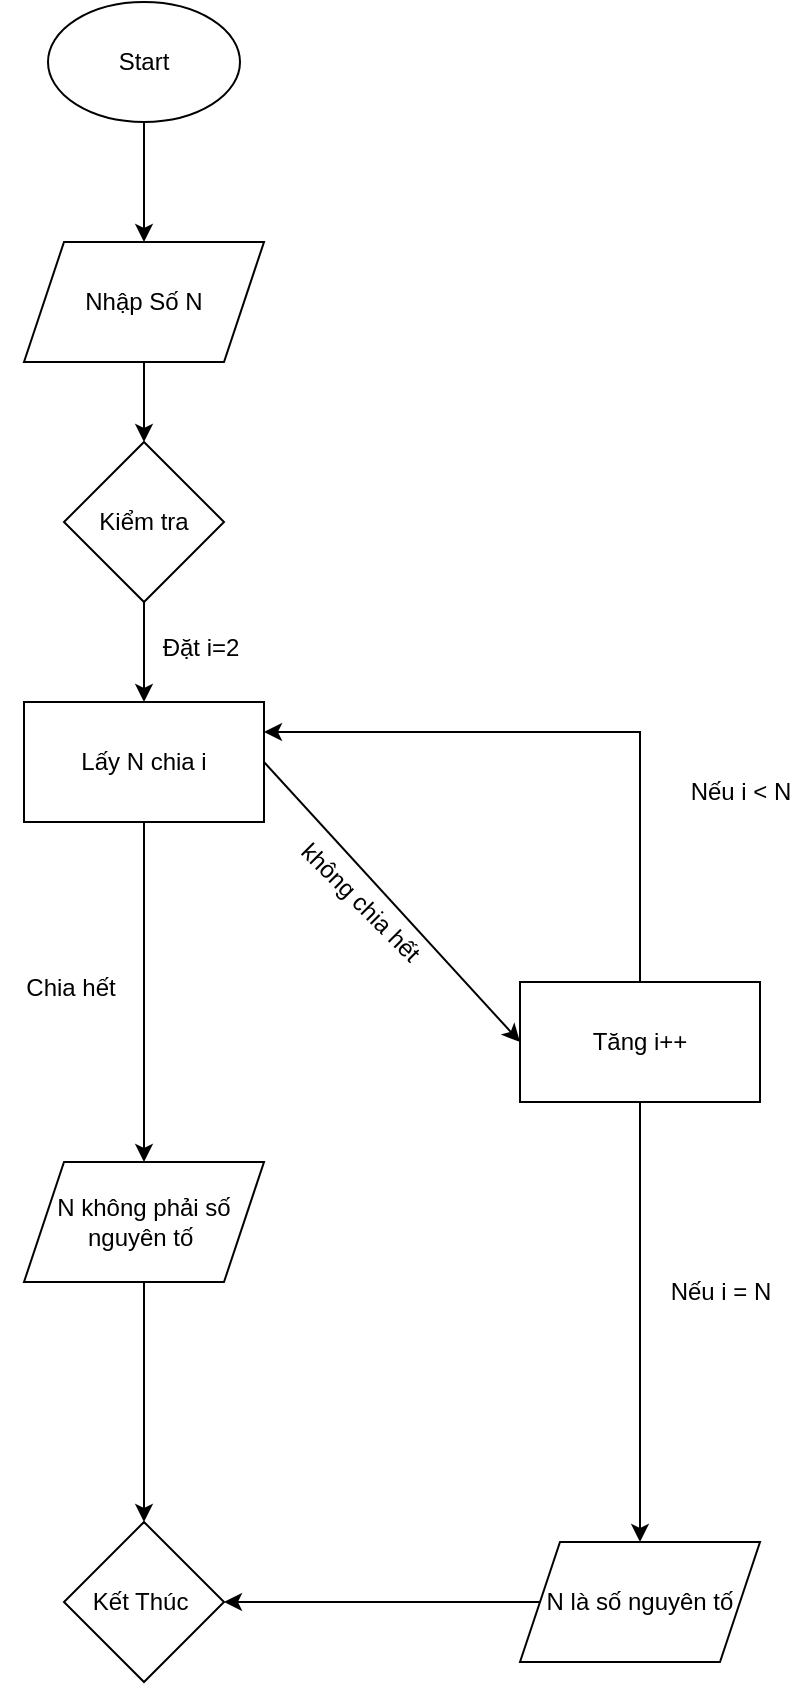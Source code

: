 <mxfile version="25.0.3">
  <diagram name="Trang-1" id="eUqzaLB1whG1kBdagGRP">
    <mxGraphModel dx="1006" dy="531" grid="1" gridSize="10" guides="1" tooltips="1" connect="1" arrows="1" fold="1" page="1" pageScale="1" pageWidth="827" pageHeight="1169" math="0" shadow="0">
      <root>
        <mxCell id="0" />
        <mxCell id="1" parent="0" />
        <mxCell id="92u1KL6CAQ0AJTdA99dS-1" value="Start" style="ellipse;whiteSpace=wrap;html=1;strokeColor=default;" parent="1" vertex="1">
          <mxGeometry x="384" y="120" width="96" height="60" as="geometry" />
        </mxCell>
        <mxCell id="92u1KL6CAQ0AJTdA99dS-3" value="" style="endArrow=classic;html=1;rounded=0;entryX=0.5;entryY=0;entryDx=0;entryDy=0;" parent="1" source="92u1KL6CAQ0AJTdA99dS-1" target="Cddu9Re6tyNk_VHcelvU-1" edge="1">
          <mxGeometry width="50" height="50" relative="1" as="geometry">
            <mxPoint x="390" y="300" as="sourcePoint" />
            <mxPoint x="432" y="240" as="targetPoint" />
          </mxGeometry>
        </mxCell>
        <mxCell id="92u1KL6CAQ0AJTdA99dS-5" value="Kiểm tra" style="rhombus;whiteSpace=wrap;html=1;" parent="1" vertex="1">
          <mxGeometry x="392" y="340" width="80" height="80" as="geometry" />
        </mxCell>
        <mxCell id="92u1KL6CAQ0AJTdA99dS-6" value="" style="endArrow=classic;html=1;rounded=0;exitX=0.5;exitY=1;exitDx=0;exitDy=0;entryX=0.5;entryY=0;entryDx=0;entryDy=0;" parent="1" source="Cddu9Re6tyNk_VHcelvU-1" target="92u1KL6CAQ0AJTdA99dS-5" edge="1">
          <mxGeometry width="50" height="50" relative="1" as="geometry">
            <mxPoint x="440.04" y="300" as="sourcePoint" />
            <mxPoint x="430" y="360" as="targetPoint" />
          </mxGeometry>
        </mxCell>
        <mxCell id="92u1KL6CAQ0AJTdA99dS-15" style="edgeStyle=orthogonalEdgeStyle;rounded=0;orthogonalLoop=1;jettySize=auto;html=1;entryX=0.5;entryY=0;entryDx=0;entryDy=0;" parent="1" source="92u1KL6CAQ0AJTdA99dS-7" target="Cddu9Re6tyNk_VHcelvU-2" edge="1">
          <mxGeometry relative="1" as="geometry">
            <mxPoint x="432" y="700" as="targetPoint" />
          </mxGeometry>
        </mxCell>
        <mxCell id="92u1KL6CAQ0AJTdA99dS-7" value="Lấy N chia i" style="rounded=0;whiteSpace=wrap;html=1;" parent="1" vertex="1">
          <mxGeometry x="372" y="470" width="120" height="60" as="geometry" />
        </mxCell>
        <mxCell id="92u1KL6CAQ0AJTdA99dS-8" value="" style="endArrow=classic;html=1;rounded=0;entryX=0.5;entryY=0;entryDx=0;entryDy=0;exitX=0.5;exitY=1;exitDx=0;exitDy=0;" parent="1" source="92u1KL6CAQ0AJTdA99dS-5" target="92u1KL6CAQ0AJTdA99dS-7" edge="1">
          <mxGeometry width="50" height="50" relative="1" as="geometry">
            <mxPoint x="390" y="500" as="sourcePoint" />
            <mxPoint x="440" y="450" as="targetPoint" />
          </mxGeometry>
        </mxCell>
        <mxCell id="92u1KL6CAQ0AJTdA99dS-9" value="" style="endArrow=classic;html=1;rounded=0;exitX=1;exitY=0.5;exitDx=0;exitDy=0;entryX=0;entryY=0.5;entryDx=0;entryDy=0;" parent="1" source="92u1KL6CAQ0AJTdA99dS-7" target="92u1KL6CAQ0AJTdA99dS-11" edge="1">
          <mxGeometry width="50" height="50" relative="1" as="geometry">
            <mxPoint x="390" y="500" as="sourcePoint" />
            <mxPoint x="630" y="500" as="targetPoint" />
          </mxGeometry>
        </mxCell>
        <mxCell id="92u1KL6CAQ0AJTdA99dS-10" value="không chia hết" style="text;html=1;align=center;verticalAlign=middle;resizable=0;points=[];autosize=1;strokeColor=none;fillColor=none;rotation=45;" parent="1" vertex="1">
          <mxGeometry x="490" y="555" width="100" height="30" as="geometry" />
        </mxCell>
        <mxCell id="92u1KL6CAQ0AJTdA99dS-24" style="edgeStyle=orthogonalEdgeStyle;rounded=0;orthogonalLoop=1;jettySize=auto;html=1;exitX=0.5;exitY=0;exitDx=0;exitDy=0;entryX=1;entryY=0.25;entryDx=0;entryDy=0;" parent="1" source="92u1KL6CAQ0AJTdA99dS-11" target="92u1KL6CAQ0AJTdA99dS-7" edge="1">
          <mxGeometry relative="1" as="geometry" />
        </mxCell>
        <mxCell id="92u1KL6CAQ0AJTdA99dS-29" style="edgeStyle=orthogonalEdgeStyle;rounded=0;orthogonalLoop=1;jettySize=auto;html=1;exitX=0.5;exitY=1;exitDx=0;exitDy=0;entryX=0.5;entryY=0;entryDx=0;entryDy=0;" parent="1" source="92u1KL6CAQ0AJTdA99dS-11" target="Cddu9Re6tyNk_VHcelvU-3" edge="1">
          <mxGeometry relative="1" as="geometry">
            <mxPoint x="680" y="890" as="targetPoint" />
          </mxGeometry>
        </mxCell>
        <mxCell id="92u1KL6CAQ0AJTdA99dS-11" value="Tăng i++" style="rounded=0;whiteSpace=wrap;html=1;" parent="1" vertex="1">
          <mxGeometry x="620" y="610" width="120" height="60" as="geometry" />
        </mxCell>
        <mxCell id="92u1KL6CAQ0AJTdA99dS-22" style="edgeStyle=orthogonalEdgeStyle;rounded=0;orthogonalLoop=1;jettySize=auto;html=1;entryX=1;entryY=0.5;entryDx=0;entryDy=0;exitX=0;exitY=0.5;exitDx=0;exitDy=0;" parent="1" source="Cddu9Re6tyNk_VHcelvU-3" target="92u1KL6CAQ0AJTdA99dS-19" edge="1">
          <mxGeometry relative="1" as="geometry">
            <mxPoint x="620" y="920" as="sourcePoint" />
          </mxGeometry>
        </mxCell>
        <mxCell id="92u1KL6CAQ0AJTdA99dS-16" value="Đặt i=2" style="text;html=1;align=center;verticalAlign=middle;resizable=0;points=[];autosize=1;strokeColor=none;fillColor=none;" parent="1" vertex="1">
          <mxGeometry x="430" y="428" width="60" height="30" as="geometry" />
        </mxCell>
        <mxCell id="92u1KL6CAQ0AJTdA99dS-21" style="edgeStyle=orthogonalEdgeStyle;rounded=0;orthogonalLoop=1;jettySize=auto;html=1;exitX=0.5;exitY=1;exitDx=0;exitDy=0;entryX=0.5;entryY=0;entryDx=0;entryDy=0;" parent="1" source="Cddu9Re6tyNk_VHcelvU-2" target="92u1KL6CAQ0AJTdA99dS-19" edge="1">
          <mxGeometry relative="1" as="geometry">
            <mxPoint x="432" y="760" as="sourcePoint" />
          </mxGeometry>
        </mxCell>
        <mxCell id="92u1KL6CAQ0AJTdA99dS-19" value="Kết Thúc&amp;nbsp;" style="rhombus;whiteSpace=wrap;html=1;" parent="1" vertex="1">
          <mxGeometry x="392" y="880" width="80" height="80" as="geometry" />
        </mxCell>
        <mxCell id="92u1KL6CAQ0AJTdA99dS-23" value="Nếu i = N" style="text;html=1;align=center;verticalAlign=middle;resizable=0;points=[];autosize=1;strokeColor=none;fillColor=none;" parent="1" vertex="1">
          <mxGeometry x="685" y="750" width="70" height="30" as="geometry" />
        </mxCell>
        <mxCell id="92u1KL6CAQ0AJTdA99dS-25" value="Nếu i &amp;lt; N" style="text;html=1;align=center;verticalAlign=middle;resizable=0;points=[];autosize=1;strokeColor=none;fillColor=none;" parent="1" vertex="1">
          <mxGeometry x="695" y="500" width="70" height="30" as="geometry" />
        </mxCell>
        <mxCell id="92u1KL6CAQ0AJTdA99dS-26" value="Chia hết" style="text;html=1;align=center;verticalAlign=middle;resizable=0;points=[];autosize=1;strokeColor=none;fillColor=none;" parent="1" vertex="1">
          <mxGeometry x="360" y="598" width="70" height="30" as="geometry" />
        </mxCell>
        <mxCell id="Cddu9Re6tyNk_VHcelvU-1" value="Nhập Số N" style="shape=parallelogram;perimeter=parallelogramPerimeter;whiteSpace=wrap;html=1;fixedSize=1;" vertex="1" parent="1">
          <mxGeometry x="372" y="240" width="120" height="60" as="geometry" />
        </mxCell>
        <mxCell id="Cddu9Re6tyNk_VHcelvU-2" value="N không phải số nguyên tố&amp;nbsp;" style="shape=parallelogram;perimeter=parallelogramPerimeter;whiteSpace=wrap;html=1;fixedSize=1;" vertex="1" parent="1">
          <mxGeometry x="372" y="700" width="120" height="60" as="geometry" />
        </mxCell>
        <mxCell id="Cddu9Re6tyNk_VHcelvU-3" value="N là số nguyên tố" style="shape=parallelogram;perimeter=parallelogramPerimeter;whiteSpace=wrap;html=1;fixedSize=1;" vertex="1" parent="1">
          <mxGeometry x="620" y="890" width="120" height="60" as="geometry" />
        </mxCell>
      </root>
    </mxGraphModel>
  </diagram>
</mxfile>
